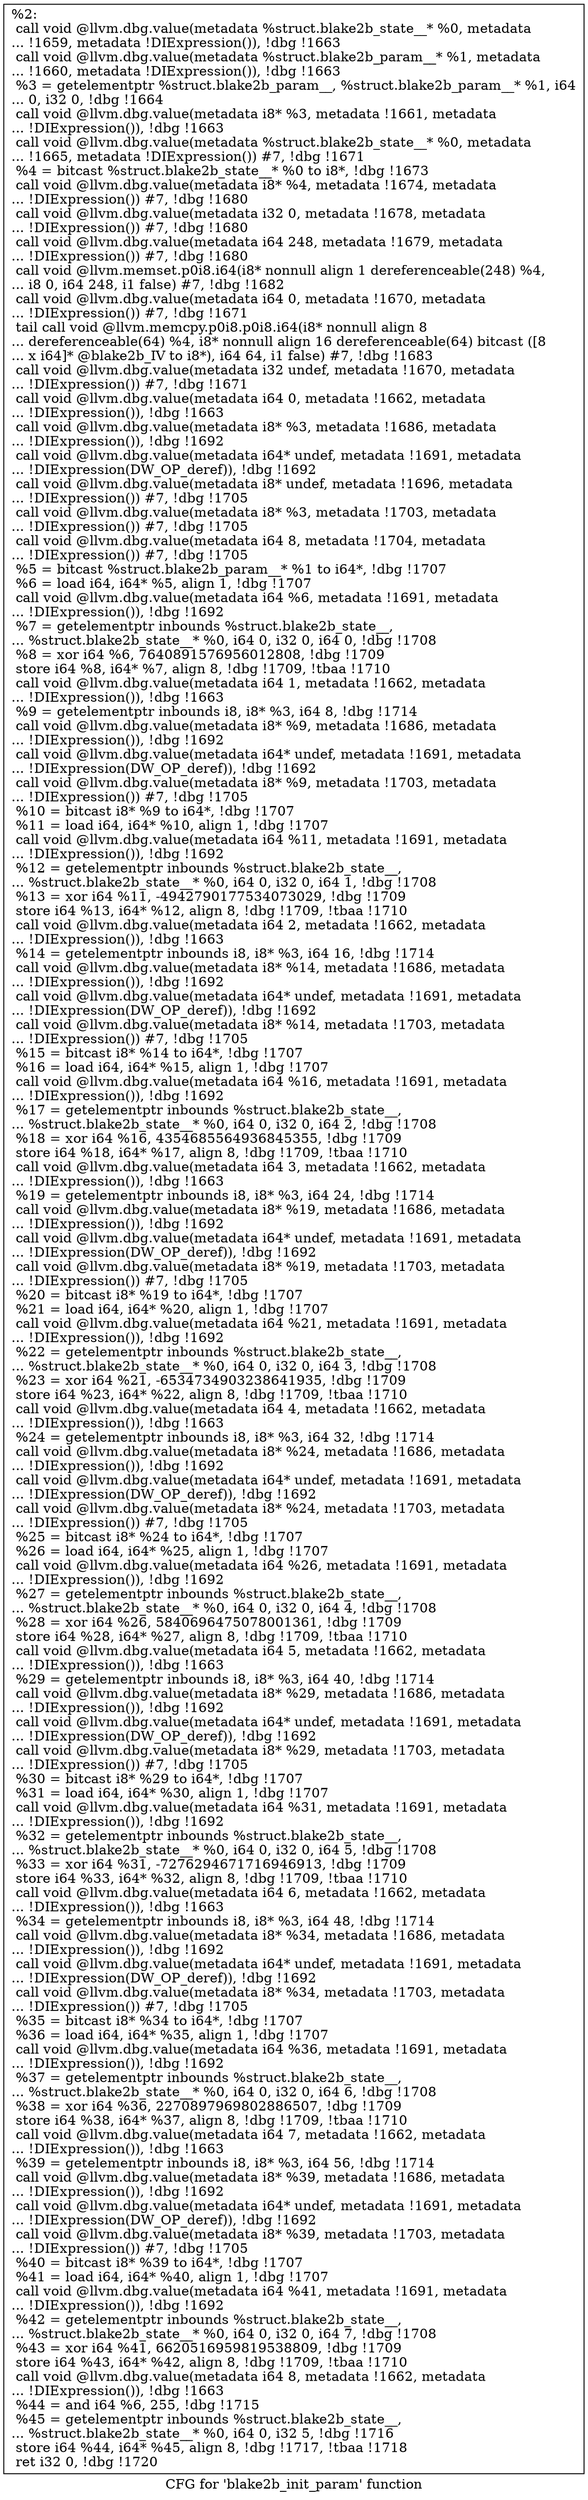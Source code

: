 digraph "CFG for 'blake2b_init_param' function" {
	label="CFG for 'blake2b_init_param' function";

	Node0x144b450 [shape=record,label="{%2:\l  call void @llvm.dbg.value(metadata %struct.blake2b_state__* %0, metadata\l... !1659, metadata !DIExpression()), !dbg !1663\l  call void @llvm.dbg.value(metadata %struct.blake2b_param__* %1, metadata\l... !1660, metadata !DIExpression()), !dbg !1663\l  %3 = getelementptr %struct.blake2b_param__, %struct.blake2b_param__* %1, i64\l... 0, i32 0, !dbg !1664\l  call void @llvm.dbg.value(metadata i8* %3, metadata !1661, metadata\l... !DIExpression()), !dbg !1663\l  call void @llvm.dbg.value(metadata %struct.blake2b_state__* %0, metadata\l... !1665, metadata !DIExpression()) #7, !dbg !1671\l  %4 = bitcast %struct.blake2b_state__* %0 to i8*, !dbg !1673\l  call void @llvm.dbg.value(metadata i8* %4, metadata !1674, metadata\l... !DIExpression()) #7, !dbg !1680\l  call void @llvm.dbg.value(metadata i32 0, metadata !1678, metadata\l... !DIExpression()) #7, !dbg !1680\l  call void @llvm.dbg.value(metadata i64 248, metadata !1679, metadata\l... !DIExpression()) #7, !dbg !1680\l  call void @llvm.memset.p0i8.i64(i8* nonnull align 1 dereferenceable(248) %4,\l... i8 0, i64 248, i1 false) #7, !dbg !1682\l  call void @llvm.dbg.value(metadata i64 0, metadata !1670, metadata\l... !DIExpression()) #7, !dbg !1671\l  tail call void @llvm.memcpy.p0i8.p0i8.i64(i8* nonnull align 8\l... dereferenceable(64) %4, i8* nonnull align 16 dereferenceable(64) bitcast ([8\l... x i64]* @blake2b_IV to i8*), i64 64, i1 false) #7, !dbg !1683\l  call void @llvm.dbg.value(metadata i32 undef, metadata !1670, metadata\l... !DIExpression()) #7, !dbg !1671\l  call void @llvm.dbg.value(metadata i64 0, metadata !1662, metadata\l... !DIExpression()), !dbg !1663\l  call void @llvm.dbg.value(metadata i8* %3, metadata !1686, metadata\l... !DIExpression()), !dbg !1692\l  call void @llvm.dbg.value(metadata i64* undef, metadata !1691, metadata\l... !DIExpression(DW_OP_deref)), !dbg !1692\l  call void @llvm.dbg.value(metadata i8* undef, metadata !1696, metadata\l... !DIExpression()) #7, !dbg !1705\l  call void @llvm.dbg.value(metadata i8* %3, metadata !1703, metadata\l... !DIExpression()) #7, !dbg !1705\l  call void @llvm.dbg.value(metadata i64 8, metadata !1704, metadata\l... !DIExpression()) #7, !dbg !1705\l  %5 = bitcast %struct.blake2b_param__* %1 to i64*, !dbg !1707\l  %6 = load i64, i64* %5, align 1, !dbg !1707\l  call void @llvm.dbg.value(metadata i64 %6, metadata !1691, metadata\l... !DIExpression()), !dbg !1692\l  %7 = getelementptr inbounds %struct.blake2b_state__,\l... %struct.blake2b_state__* %0, i64 0, i32 0, i64 0, !dbg !1708\l  %8 = xor i64 %6, 7640891576956012808, !dbg !1709\l  store i64 %8, i64* %7, align 8, !dbg !1709, !tbaa !1710\l  call void @llvm.dbg.value(metadata i64 1, metadata !1662, metadata\l... !DIExpression()), !dbg !1663\l  %9 = getelementptr inbounds i8, i8* %3, i64 8, !dbg !1714\l  call void @llvm.dbg.value(metadata i8* %9, metadata !1686, metadata\l... !DIExpression()), !dbg !1692\l  call void @llvm.dbg.value(metadata i64* undef, metadata !1691, metadata\l... !DIExpression(DW_OP_deref)), !dbg !1692\l  call void @llvm.dbg.value(metadata i8* %9, metadata !1703, metadata\l... !DIExpression()) #7, !dbg !1705\l  %10 = bitcast i8* %9 to i64*, !dbg !1707\l  %11 = load i64, i64* %10, align 1, !dbg !1707\l  call void @llvm.dbg.value(metadata i64 %11, metadata !1691, metadata\l... !DIExpression()), !dbg !1692\l  %12 = getelementptr inbounds %struct.blake2b_state__,\l... %struct.blake2b_state__* %0, i64 0, i32 0, i64 1, !dbg !1708\l  %13 = xor i64 %11, -4942790177534073029, !dbg !1709\l  store i64 %13, i64* %12, align 8, !dbg !1709, !tbaa !1710\l  call void @llvm.dbg.value(metadata i64 2, metadata !1662, metadata\l... !DIExpression()), !dbg !1663\l  %14 = getelementptr inbounds i8, i8* %3, i64 16, !dbg !1714\l  call void @llvm.dbg.value(metadata i8* %14, metadata !1686, metadata\l... !DIExpression()), !dbg !1692\l  call void @llvm.dbg.value(metadata i64* undef, metadata !1691, metadata\l... !DIExpression(DW_OP_deref)), !dbg !1692\l  call void @llvm.dbg.value(metadata i8* %14, metadata !1703, metadata\l... !DIExpression()) #7, !dbg !1705\l  %15 = bitcast i8* %14 to i64*, !dbg !1707\l  %16 = load i64, i64* %15, align 1, !dbg !1707\l  call void @llvm.dbg.value(metadata i64 %16, metadata !1691, metadata\l... !DIExpression()), !dbg !1692\l  %17 = getelementptr inbounds %struct.blake2b_state__,\l... %struct.blake2b_state__* %0, i64 0, i32 0, i64 2, !dbg !1708\l  %18 = xor i64 %16, 4354685564936845355, !dbg !1709\l  store i64 %18, i64* %17, align 8, !dbg !1709, !tbaa !1710\l  call void @llvm.dbg.value(metadata i64 3, metadata !1662, metadata\l... !DIExpression()), !dbg !1663\l  %19 = getelementptr inbounds i8, i8* %3, i64 24, !dbg !1714\l  call void @llvm.dbg.value(metadata i8* %19, metadata !1686, metadata\l... !DIExpression()), !dbg !1692\l  call void @llvm.dbg.value(metadata i64* undef, metadata !1691, metadata\l... !DIExpression(DW_OP_deref)), !dbg !1692\l  call void @llvm.dbg.value(metadata i8* %19, metadata !1703, metadata\l... !DIExpression()) #7, !dbg !1705\l  %20 = bitcast i8* %19 to i64*, !dbg !1707\l  %21 = load i64, i64* %20, align 1, !dbg !1707\l  call void @llvm.dbg.value(metadata i64 %21, metadata !1691, metadata\l... !DIExpression()), !dbg !1692\l  %22 = getelementptr inbounds %struct.blake2b_state__,\l... %struct.blake2b_state__* %0, i64 0, i32 0, i64 3, !dbg !1708\l  %23 = xor i64 %21, -6534734903238641935, !dbg !1709\l  store i64 %23, i64* %22, align 8, !dbg !1709, !tbaa !1710\l  call void @llvm.dbg.value(metadata i64 4, metadata !1662, metadata\l... !DIExpression()), !dbg !1663\l  %24 = getelementptr inbounds i8, i8* %3, i64 32, !dbg !1714\l  call void @llvm.dbg.value(metadata i8* %24, metadata !1686, metadata\l... !DIExpression()), !dbg !1692\l  call void @llvm.dbg.value(metadata i64* undef, metadata !1691, metadata\l... !DIExpression(DW_OP_deref)), !dbg !1692\l  call void @llvm.dbg.value(metadata i8* %24, metadata !1703, metadata\l... !DIExpression()) #7, !dbg !1705\l  %25 = bitcast i8* %24 to i64*, !dbg !1707\l  %26 = load i64, i64* %25, align 1, !dbg !1707\l  call void @llvm.dbg.value(metadata i64 %26, metadata !1691, metadata\l... !DIExpression()), !dbg !1692\l  %27 = getelementptr inbounds %struct.blake2b_state__,\l... %struct.blake2b_state__* %0, i64 0, i32 0, i64 4, !dbg !1708\l  %28 = xor i64 %26, 5840696475078001361, !dbg !1709\l  store i64 %28, i64* %27, align 8, !dbg !1709, !tbaa !1710\l  call void @llvm.dbg.value(metadata i64 5, metadata !1662, metadata\l... !DIExpression()), !dbg !1663\l  %29 = getelementptr inbounds i8, i8* %3, i64 40, !dbg !1714\l  call void @llvm.dbg.value(metadata i8* %29, metadata !1686, metadata\l... !DIExpression()), !dbg !1692\l  call void @llvm.dbg.value(metadata i64* undef, metadata !1691, metadata\l... !DIExpression(DW_OP_deref)), !dbg !1692\l  call void @llvm.dbg.value(metadata i8* %29, metadata !1703, metadata\l... !DIExpression()) #7, !dbg !1705\l  %30 = bitcast i8* %29 to i64*, !dbg !1707\l  %31 = load i64, i64* %30, align 1, !dbg !1707\l  call void @llvm.dbg.value(metadata i64 %31, metadata !1691, metadata\l... !DIExpression()), !dbg !1692\l  %32 = getelementptr inbounds %struct.blake2b_state__,\l... %struct.blake2b_state__* %0, i64 0, i32 0, i64 5, !dbg !1708\l  %33 = xor i64 %31, -7276294671716946913, !dbg !1709\l  store i64 %33, i64* %32, align 8, !dbg !1709, !tbaa !1710\l  call void @llvm.dbg.value(metadata i64 6, metadata !1662, metadata\l... !DIExpression()), !dbg !1663\l  %34 = getelementptr inbounds i8, i8* %3, i64 48, !dbg !1714\l  call void @llvm.dbg.value(metadata i8* %34, metadata !1686, metadata\l... !DIExpression()), !dbg !1692\l  call void @llvm.dbg.value(metadata i64* undef, metadata !1691, metadata\l... !DIExpression(DW_OP_deref)), !dbg !1692\l  call void @llvm.dbg.value(metadata i8* %34, metadata !1703, metadata\l... !DIExpression()) #7, !dbg !1705\l  %35 = bitcast i8* %34 to i64*, !dbg !1707\l  %36 = load i64, i64* %35, align 1, !dbg !1707\l  call void @llvm.dbg.value(metadata i64 %36, metadata !1691, metadata\l... !DIExpression()), !dbg !1692\l  %37 = getelementptr inbounds %struct.blake2b_state__,\l... %struct.blake2b_state__* %0, i64 0, i32 0, i64 6, !dbg !1708\l  %38 = xor i64 %36, 2270897969802886507, !dbg !1709\l  store i64 %38, i64* %37, align 8, !dbg !1709, !tbaa !1710\l  call void @llvm.dbg.value(metadata i64 7, metadata !1662, metadata\l... !DIExpression()), !dbg !1663\l  %39 = getelementptr inbounds i8, i8* %3, i64 56, !dbg !1714\l  call void @llvm.dbg.value(metadata i8* %39, metadata !1686, metadata\l... !DIExpression()), !dbg !1692\l  call void @llvm.dbg.value(metadata i64* undef, metadata !1691, metadata\l... !DIExpression(DW_OP_deref)), !dbg !1692\l  call void @llvm.dbg.value(metadata i8* %39, metadata !1703, metadata\l... !DIExpression()) #7, !dbg !1705\l  %40 = bitcast i8* %39 to i64*, !dbg !1707\l  %41 = load i64, i64* %40, align 1, !dbg !1707\l  call void @llvm.dbg.value(metadata i64 %41, metadata !1691, metadata\l... !DIExpression()), !dbg !1692\l  %42 = getelementptr inbounds %struct.blake2b_state__,\l... %struct.blake2b_state__* %0, i64 0, i32 0, i64 7, !dbg !1708\l  %43 = xor i64 %41, 6620516959819538809, !dbg !1709\l  store i64 %43, i64* %42, align 8, !dbg !1709, !tbaa !1710\l  call void @llvm.dbg.value(metadata i64 8, metadata !1662, metadata\l... !DIExpression()), !dbg !1663\l  %44 = and i64 %6, 255, !dbg !1715\l  %45 = getelementptr inbounds %struct.blake2b_state__,\l... %struct.blake2b_state__* %0, i64 0, i32 5, !dbg !1716\l  store i64 %44, i64* %45, align 8, !dbg !1717, !tbaa !1718\l  ret i32 0, !dbg !1720\l}"];
}
